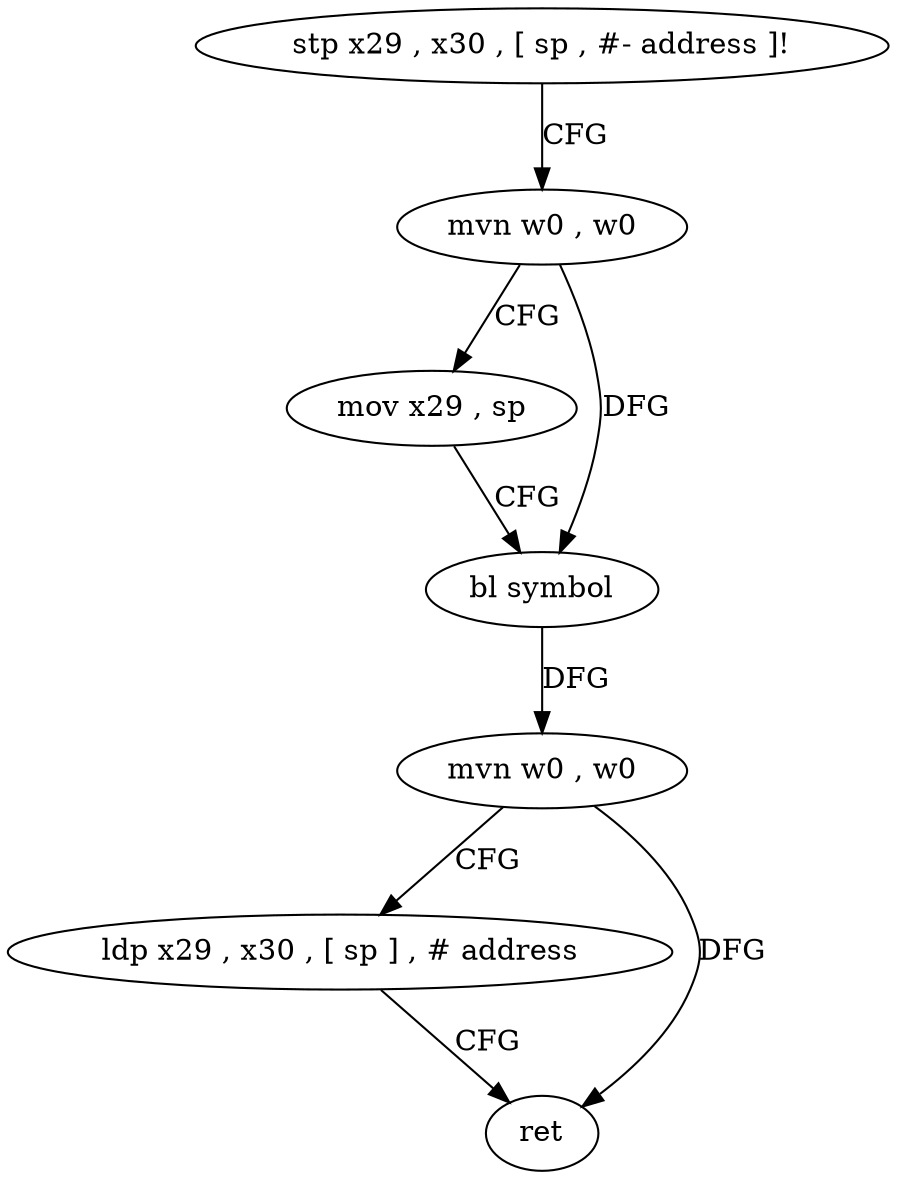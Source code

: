 digraph "func" {
"160920" [label = "stp x29 , x30 , [ sp , #- address ]!" ]
"160924" [label = "mvn w0 , w0" ]
"160928" [label = "mov x29 , sp" ]
"160932" [label = "bl symbol" ]
"160936" [label = "mvn w0 , w0" ]
"160940" [label = "ldp x29 , x30 , [ sp ] , # address" ]
"160944" [label = "ret" ]
"160920" -> "160924" [ label = "CFG" ]
"160924" -> "160928" [ label = "CFG" ]
"160924" -> "160932" [ label = "DFG" ]
"160928" -> "160932" [ label = "CFG" ]
"160932" -> "160936" [ label = "DFG" ]
"160936" -> "160940" [ label = "CFG" ]
"160936" -> "160944" [ label = "DFG" ]
"160940" -> "160944" [ label = "CFG" ]
}
